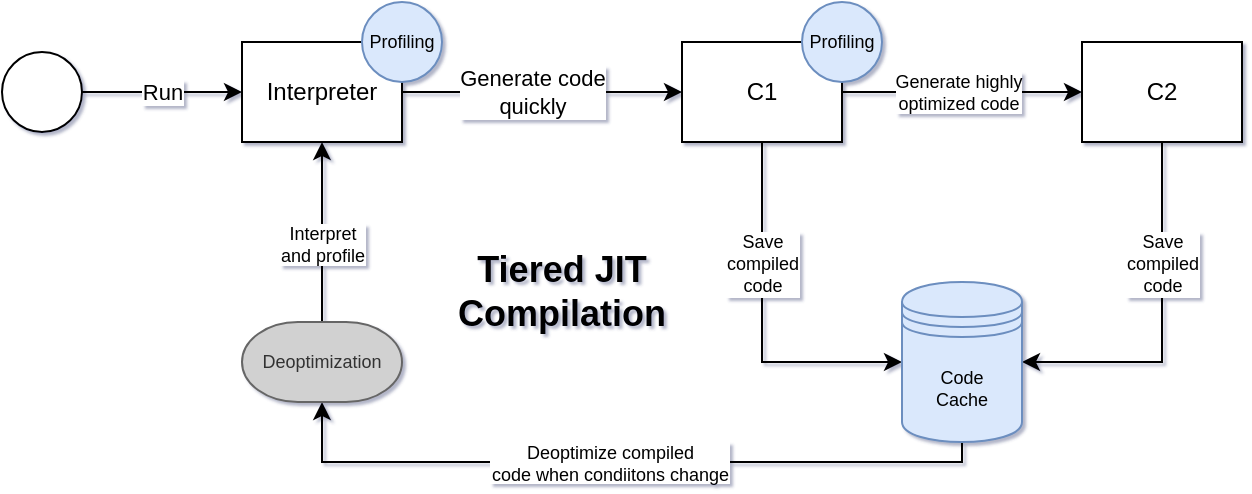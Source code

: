 <mxfile version="17.1.3"><diagram id="X3200Yxsa-yrUEzv-aai" name="Page-1"><mxGraphModel dx="716" dy="572" grid="1" gridSize="10" guides="1" tooltips="1" connect="1" arrows="1" fold="1" page="1" pageScale="1" pageWidth="850" pageHeight="1100" background="none" math="0" shadow="1"><root><mxCell id="0"/><mxCell id="1" parent="0"/><mxCell id="k1Me6degCHBAtaBW8wcz-16" style="edgeStyle=orthogonalEdgeStyle;rounded=0;orthogonalLoop=1;jettySize=auto;html=1;exitX=1;exitY=0.5;exitDx=0;exitDy=0;entryX=0;entryY=0.5;entryDx=0;entryDy=0;" parent="1" source="k1Me6degCHBAtaBW8wcz-1" target="k1Me6degCHBAtaBW8wcz-15" edge="1"><mxGeometry relative="1" as="geometry"/></mxCell><mxCell id="k1Me6degCHBAtaBW8wcz-17" value="&lt;div&gt;Run&lt;/div&gt;" style="edgeLabel;html=1;align=center;verticalAlign=middle;resizable=0;points=[];" parent="k1Me6degCHBAtaBW8wcz-16" vertex="1" connectable="0"><mxGeometry x="0.25" y="1" relative="1" as="geometry"><mxPoint x="-10" y="1" as="offset"/></mxGeometry></mxCell><mxCell id="k1Me6degCHBAtaBW8wcz-1" value="" style="ellipse;whiteSpace=wrap;html=1;aspect=fixed;" parent="1" vertex="1"><mxGeometry x="40" y="45" width="40" height="40" as="geometry"/></mxCell><mxCell id="k1Me6degCHBAtaBW8wcz-19" style="edgeStyle=orthogonalEdgeStyle;rounded=0;orthogonalLoop=1;jettySize=auto;html=1;exitX=1;exitY=0.5;exitDx=0;exitDy=0;entryX=0;entryY=0.5;entryDx=0;entryDy=0;" parent="1" source="k1Me6degCHBAtaBW8wcz-15" target="k1Me6degCHBAtaBW8wcz-18" edge="1"><mxGeometry relative="1" as="geometry"/></mxCell><mxCell id="k1Me6degCHBAtaBW8wcz-20" value="Generate code&lt;br&gt;quickly" style="edgeLabel;align=center;verticalAlign=middle;resizable=0;points=[];labelBorderColor=none;fontColor=default;html=1;" parent="k1Me6degCHBAtaBW8wcz-19" vertex="1" connectable="0"><mxGeometry x="-0.08" relative="1" as="geometry"><mxPoint as="offset"/></mxGeometry></mxCell><mxCell id="k1Me6degCHBAtaBW8wcz-15" value="&lt;div&gt;Interpreter&lt;/div&gt;" style="rounded=0;whiteSpace=wrap;html=1;" parent="1" vertex="1"><mxGeometry x="160" y="40" width="80" height="50" as="geometry"/></mxCell><mxCell id="y2cRTgcrJNgRLb8zBk_I-5" style="edgeStyle=orthogonalEdgeStyle;rounded=0;orthogonalLoop=1;jettySize=auto;html=1;exitX=1;exitY=0.5;exitDx=0;exitDy=0;entryX=0;entryY=0.5;entryDx=0;entryDy=0;fontSize=9;" edge="1" parent="1" source="k1Me6degCHBAtaBW8wcz-18" target="y2cRTgcrJNgRLb8zBk_I-3"><mxGeometry relative="1" as="geometry"/></mxCell><mxCell id="y2cRTgcrJNgRLb8zBk_I-6" value="Generate highly&lt;br&gt;optimized code" style="edgeLabel;html=1;align=center;verticalAlign=middle;resizable=0;points=[];fontSize=9;" vertex="1" connectable="0" parent="y2cRTgcrJNgRLb8zBk_I-5"><mxGeometry x="0.243" y="-1" relative="1" as="geometry"><mxPoint x="-17" y="-1" as="offset"/></mxGeometry></mxCell><mxCell id="y2cRTgcrJNgRLb8zBk_I-9" style="edgeStyle=orthogonalEdgeStyle;rounded=0;orthogonalLoop=1;jettySize=auto;html=1;exitX=0.5;exitY=1;exitDx=0;exitDy=0;entryX=0;entryY=0.5;entryDx=0;entryDy=0;fontSize=9;" edge="1" parent="1" source="k1Me6degCHBAtaBW8wcz-18" target="y2cRTgcrJNgRLb8zBk_I-7"><mxGeometry relative="1" as="geometry"/></mxCell><mxCell id="y2cRTgcrJNgRLb8zBk_I-10" value="Save&lt;br&gt;compiled&lt;br&gt;code" style="edgeLabel;html=1;align=center;verticalAlign=middle;resizable=0;points=[];fontSize=9;" vertex="1" connectable="0" parent="y2cRTgcrJNgRLb8zBk_I-9"><mxGeometry x="-0.541" y="3" relative="1" as="geometry"><mxPoint x="-3" y="19" as="offset"/></mxGeometry></mxCell><mxCell id="k1Me6degCHBAtaBW8wcz-18" value="C1" style="rounded=0;whiteSpace=wrap;html=1;" parent="1" vertex="1"><mxGeometry x="380" y="40" width="80" height="50" as="geometry"/></mxCell><mxCell id="k1Me6degCHBAtaBW8wcz-21" value="Profiling" style="ellipse;whiteSpace=wrap;html=1;aspect=fixed;fillColor=#dae8fc;strokeColor=#6c8ebf;fontSize=9;" parent="1" vertex="1"><mxGeometry x="220" y="20" width="40" height="40" as="geometry"/></mxCell><mxCell id="y2cRTgcrJNgRLb8zBk_I-1" value="Profiling" style="ellipse;whiteSpace=wrap;html=1;aspect=fixed;fillColor=#dae8fc;strokeColor=#6c8ebf;fontSize=9;" vertex="1" parent="1"><mxGeometry x="440" y="20" width="40" height="40" as="geometry"/></mxCell><mxCell id="y2cRTgcrJNgRLb8zBk_I-8" style="edgeStyle=orthogonalEdgeStyle;rounded=0;orthogonalLoop=1;jettySize=auto;html=1;exitX=0.5;exitY=1;exitDx=0;exitDy=0;entryX=1;entryY=0.5;entryDx=0;entryDy=0;fontSize=9;" edge="1" parent="1" source="y2cRTgcrJNgRLb8zBk_I-3" target="y2cRTgcrJNgRLb8zBk_I-7"><mxGeometry relative="1" as="geometry"/></mxCell><mxCell id="y2cRTgcrJNgRLb8zBk_I-11" value="Save&lt;br&gt;compiled&lt;br&gt;code" style="edgeLabel;html=1;align=center;verticalAlign=middle;resizable=0;points=[];fontSize=9;" vertex="1" connectable="0" parent="y2cRTgcrJNgRLb8zBk_I-8"><mxGeometry x="-0.329" relative="1" as="geometry"><mxPoint as="offset"/></mxGeometry></mxCell><mxCell id="y2cRTgcrJNgRLb8zBk_I-3" value="C2" style="rounded=0;whiteSpace=wrap;html=1;" vertex="1" parent="1"><mxGeometry x="580" y="40" width="80" height="50" as="geometry"/></mxCell><mxCell id="y2cRTgcrJNgRLb8zBk_I-13" style="edgeStyle=orthogonalEdgeStyle;rounded=0;orthogonalLoop=1;jettySize=auto;html=1;exitX=0.5;exitY=1;exitDx=0;exitDy=0;entryX=0.5;entryY=1;entryDx=0;entryDy=0;fontSize=9;" edge="1" parent="1" source="y2cRTgcrJNgRLb8zBk_I-7" target="y2cRTgcrJNgRLb8zBk_I-12"><mxGeometry relative="1" as="geometry"><Array as="points"><mxPoint x="520" y="250"/><mxPoint x="200" y="250"/></Array></mxGeometry></mxCell><mxCell id="y2cRTgcrJNgRLb8zBk_I-14" value="Deoptimize compiled&#xA;code when condiitons change" style="edgeLabel;align=center;verticalAlign=middle;resizable=0;points=[];fontSize=9;" vertex="1" connectable="0" parent="y2cRTgcrJNgRLb8zBk_I-13"><mxGeometry x="0.034" relative="1" as="geometry"><mxPoint as="offset"/></mxGeometry></mxCell><mxCell id="y2cRTgcrJNgRLb8zBk_I-7" value="Code&lt;br&gt;Cache" style="shape=datastore;whiteSpace=wrap;html=1;fontSize=9;fillColor=#dae8fc;strokeColor=#6c8ebf;" vertex="1" parent="1"><mxGeometry x="490" y="160" width="60" height="80" as="geometry"/></mxCell><mxCell id="y2cRTgcrJNgRLb8zBk_I-15" style="edgeStyle=orthogonalEdgeStyle;rounded=0;orthogonalLoop=1;jettySize=auto;html=1;exitX=0.5;exitY=0;exitDx=0;exitDy=0;entryX=0.5;entryY=1;entryDx=0;entryDy=0;fontSize=9;" edge="1" parent="1" source="y2cRTgcrJNgRLb8zBk_I-12" target="k1Me6degCHBAtaBW8wcz-15"><mxGeometry relative="1" as="geometry"/></mxCell><mxCell id="y2cRTgcrJNgRLb8zBk_I-16" value="Interpret&lt;br&gt;and profile" style="edgeLabel;html=1;align=center;verticalAlign=middle;resizable=0;points=[];fontSize=9;" vertex="1" connectable="0" parent="y2cRTgcrJNgRLb8zBk_I-15"><mxGeometry x="0.193" y="-3" relative="1" as="geometry"><mxPoint x="-3" y="14" as="offset"/></mxGeometry></mxCell><mxCell id="y2cRTgcrJNgRLb8zBk_I-12" value="Deoptimization" style="rounded=1;whiteSpace=wrap;html=1;fontSize=9;arcSize=70;imageHeight=24;fillColor=#D1D1D1;fontColor=#333333;strokeColor=#666666;" vertex="1" parent="1"><mxGeometry x="160" y="180" width="80" height="40" as="geometry"/></mxCell><mxCell id="y2cRTgcrJNgRLb8zBk_I-17" value="&lt;h1&gt;Tiered JIT Compilation&lt;/h1&gt;" style="text;html=1;strokeColor=none;fillColor=none;align=center;verticalAlign=middle;whiteSpace=wrap;rounded=0;labelBorderColor=none;fontSize=9;fontColor=default;" vertex="1" parent="1"><mxGeometry x="290" y="150" width="60" height="30" as="geometry"/></mxCell></root></mxGraphModel></diagram></mxfile>